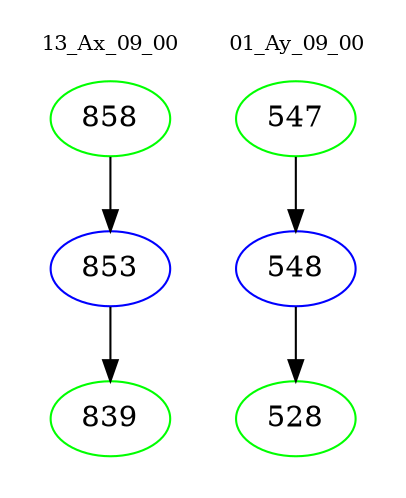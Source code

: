 digraph{
subgraph cluster_0 {
color = white
label = "13_Ax_09_00";
fontsize=10;
T0_858 [label="858", color="green"]
T0_858 -> T0_853 [color="black"]
T0_853 [label="853", color="blue"]
T0_853 -> T0_839 [color="black"]
T0_839 [label="839", color="green"]
}
subgraph cluster_1 {
color = white
label = "01_Ay_09_00";
fontsize=10;
T1_547 [label="547", color="green"]
T1_547 -> T1_548 [color="black"]
T1_548 [label="548", color="blue"]
T1_548 -> T1_528 [color="black"]
T1_528 [label="528", color="green"]
}
}
